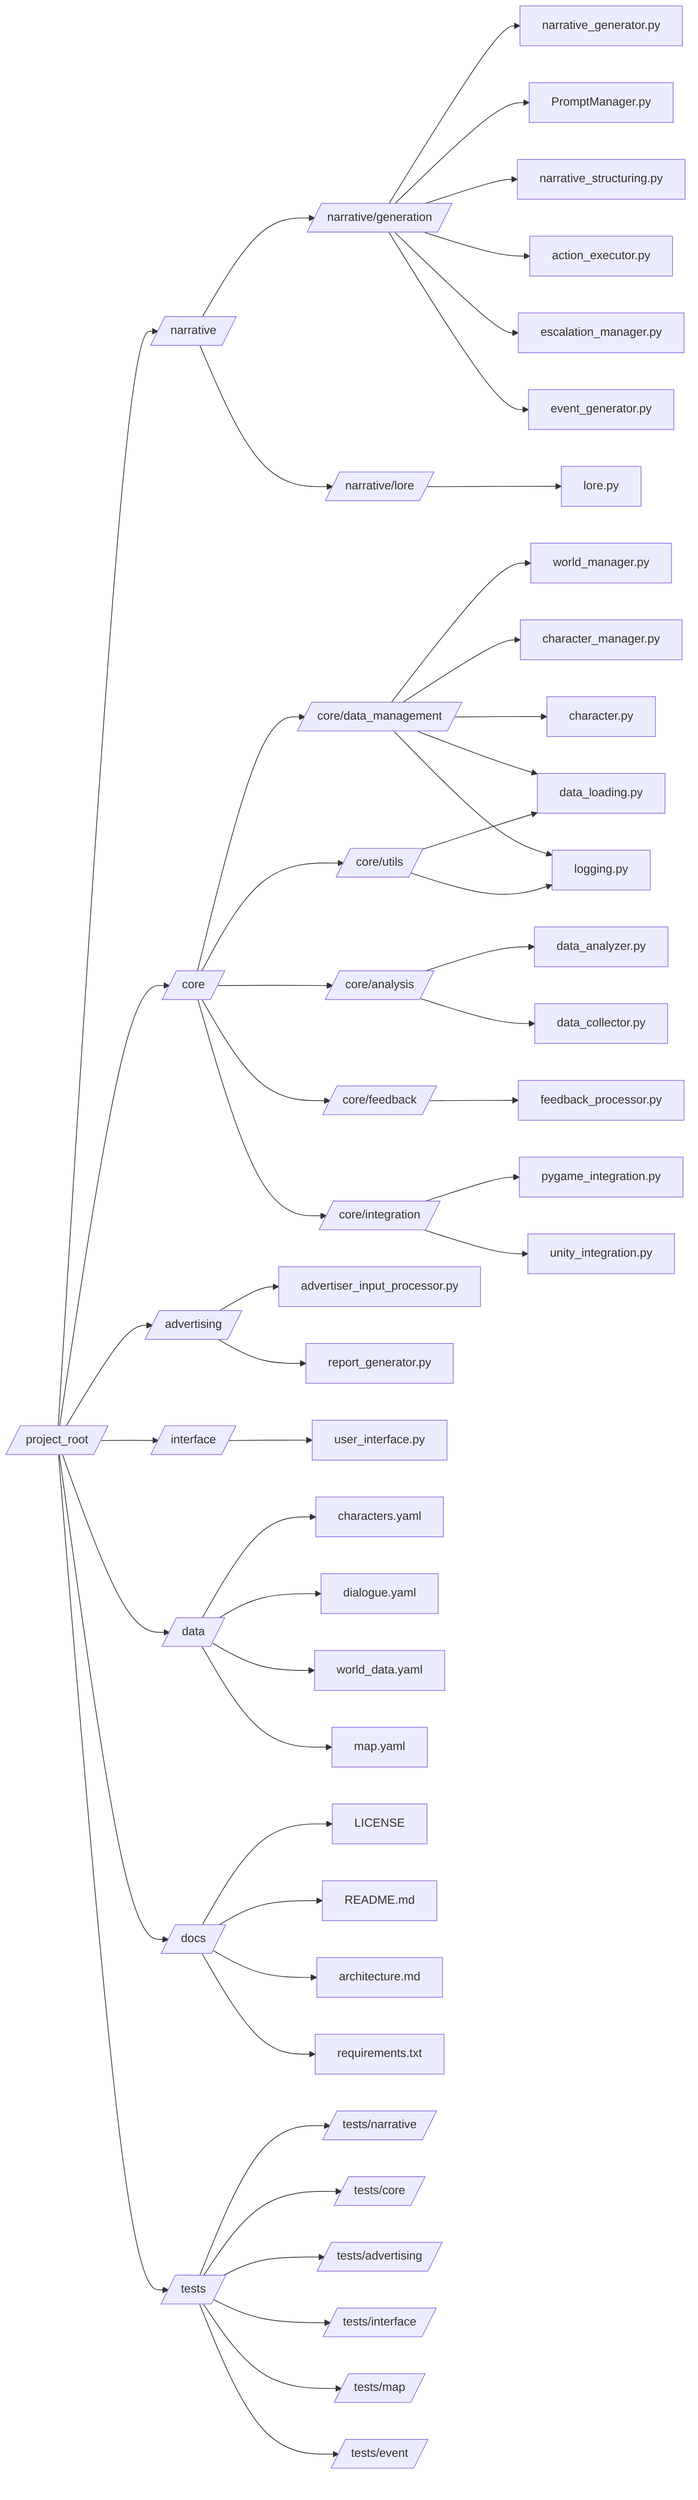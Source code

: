 graph LR
    A[/project_root/] --> B[/narrative/]
    A --> C[/core/]
    A --> D[/advertising/]
    A --> E[/interface/]
    A --> F[/data/]
    A --> G[/docs/]
    A --> H[/tests/]

    B --> I[/narrative/generation/]
    B --> J[/narrative/lore/]

    I --> K[narrative_generator.py]
    I --> L[PromptManager.py]
    I --> M[narrative_structuring.py]
    I --> N[action_executor.py]
    I --> O[escalation_manager.py]
    I --> P[event_generator.py]

    J --> Q[lore.py]

    C --> R[/core/data_management/]
    C --> S[/core/analysis/]
    C --> T[/core/feedback/]
    C --> U[/core/integration/]
    C --> V[/core/utils/]

    R --> W[world_manager.py]
    R --> X[character_manager.py]
    R --> Y[character.py]
    R --> AE[map_manager.py] 
    R --> AF[event_manager.py]

    S --> Z[data_analyzer.py]
    S --> AA[data_collector.py]

    T --> AB[feedback_processor.py]

    U --> AC[pygame_integration.py]
    U --> AD[unity_integration.py]

    V --> AE[data_loading.py]
    V --> AF[logging.py]

    D --> AG[advertiser_input_processor.py]
    D --> AH[report_generator.py]

    E --> AI[user_interface.py]

    F --> AJ[characters.yaml]
    F --> AK[dialogue.yaml]
    F --> AL[world_data.yaml]
    F --> AM[map.yaml]

    G --> AN[LICENSE]
    G --> AO[README.md]
    G --> AP[architecture.md]
    G --> AQ[requirements.txt]

    H --> AR[/tests/narrative/]
    H --> AS[/tests/core/]
    H --> AT[/tests/advertising/]
    H --> AU[/tests/interface/]
    H --> AV[/tests/map/] 
    H --> AW[/tests/event/]